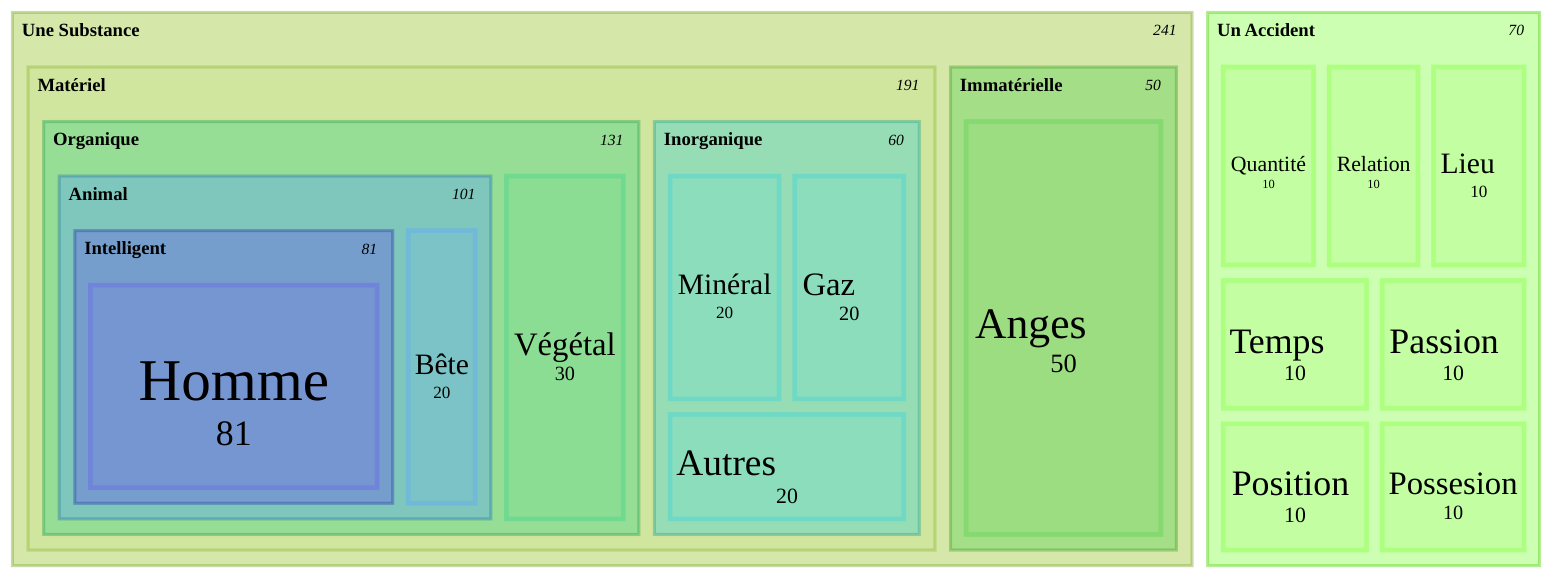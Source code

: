 ---
config:
  theme: forest
  fontFamily: verdana
---
treemap-beta
"Une Substance"
    "Matériel"
      "Organique"
        "Animal"
          "Intelligent"
            "Homme":81
          "Bête":20
        "Végétal":30
      "Inorganique"
        "Minéral":20
        "Gaz     ":20
        "Autres             ":20
    "Immatérielle"
      "Anges      ": 50
"Un Accident"
    "Quantité": 10
    "Relation": 10
    "Lieu   ": 10
    "Temps    ": 10
    "Position ": 10
    "Passion  ": 10
    "Possesion": 10